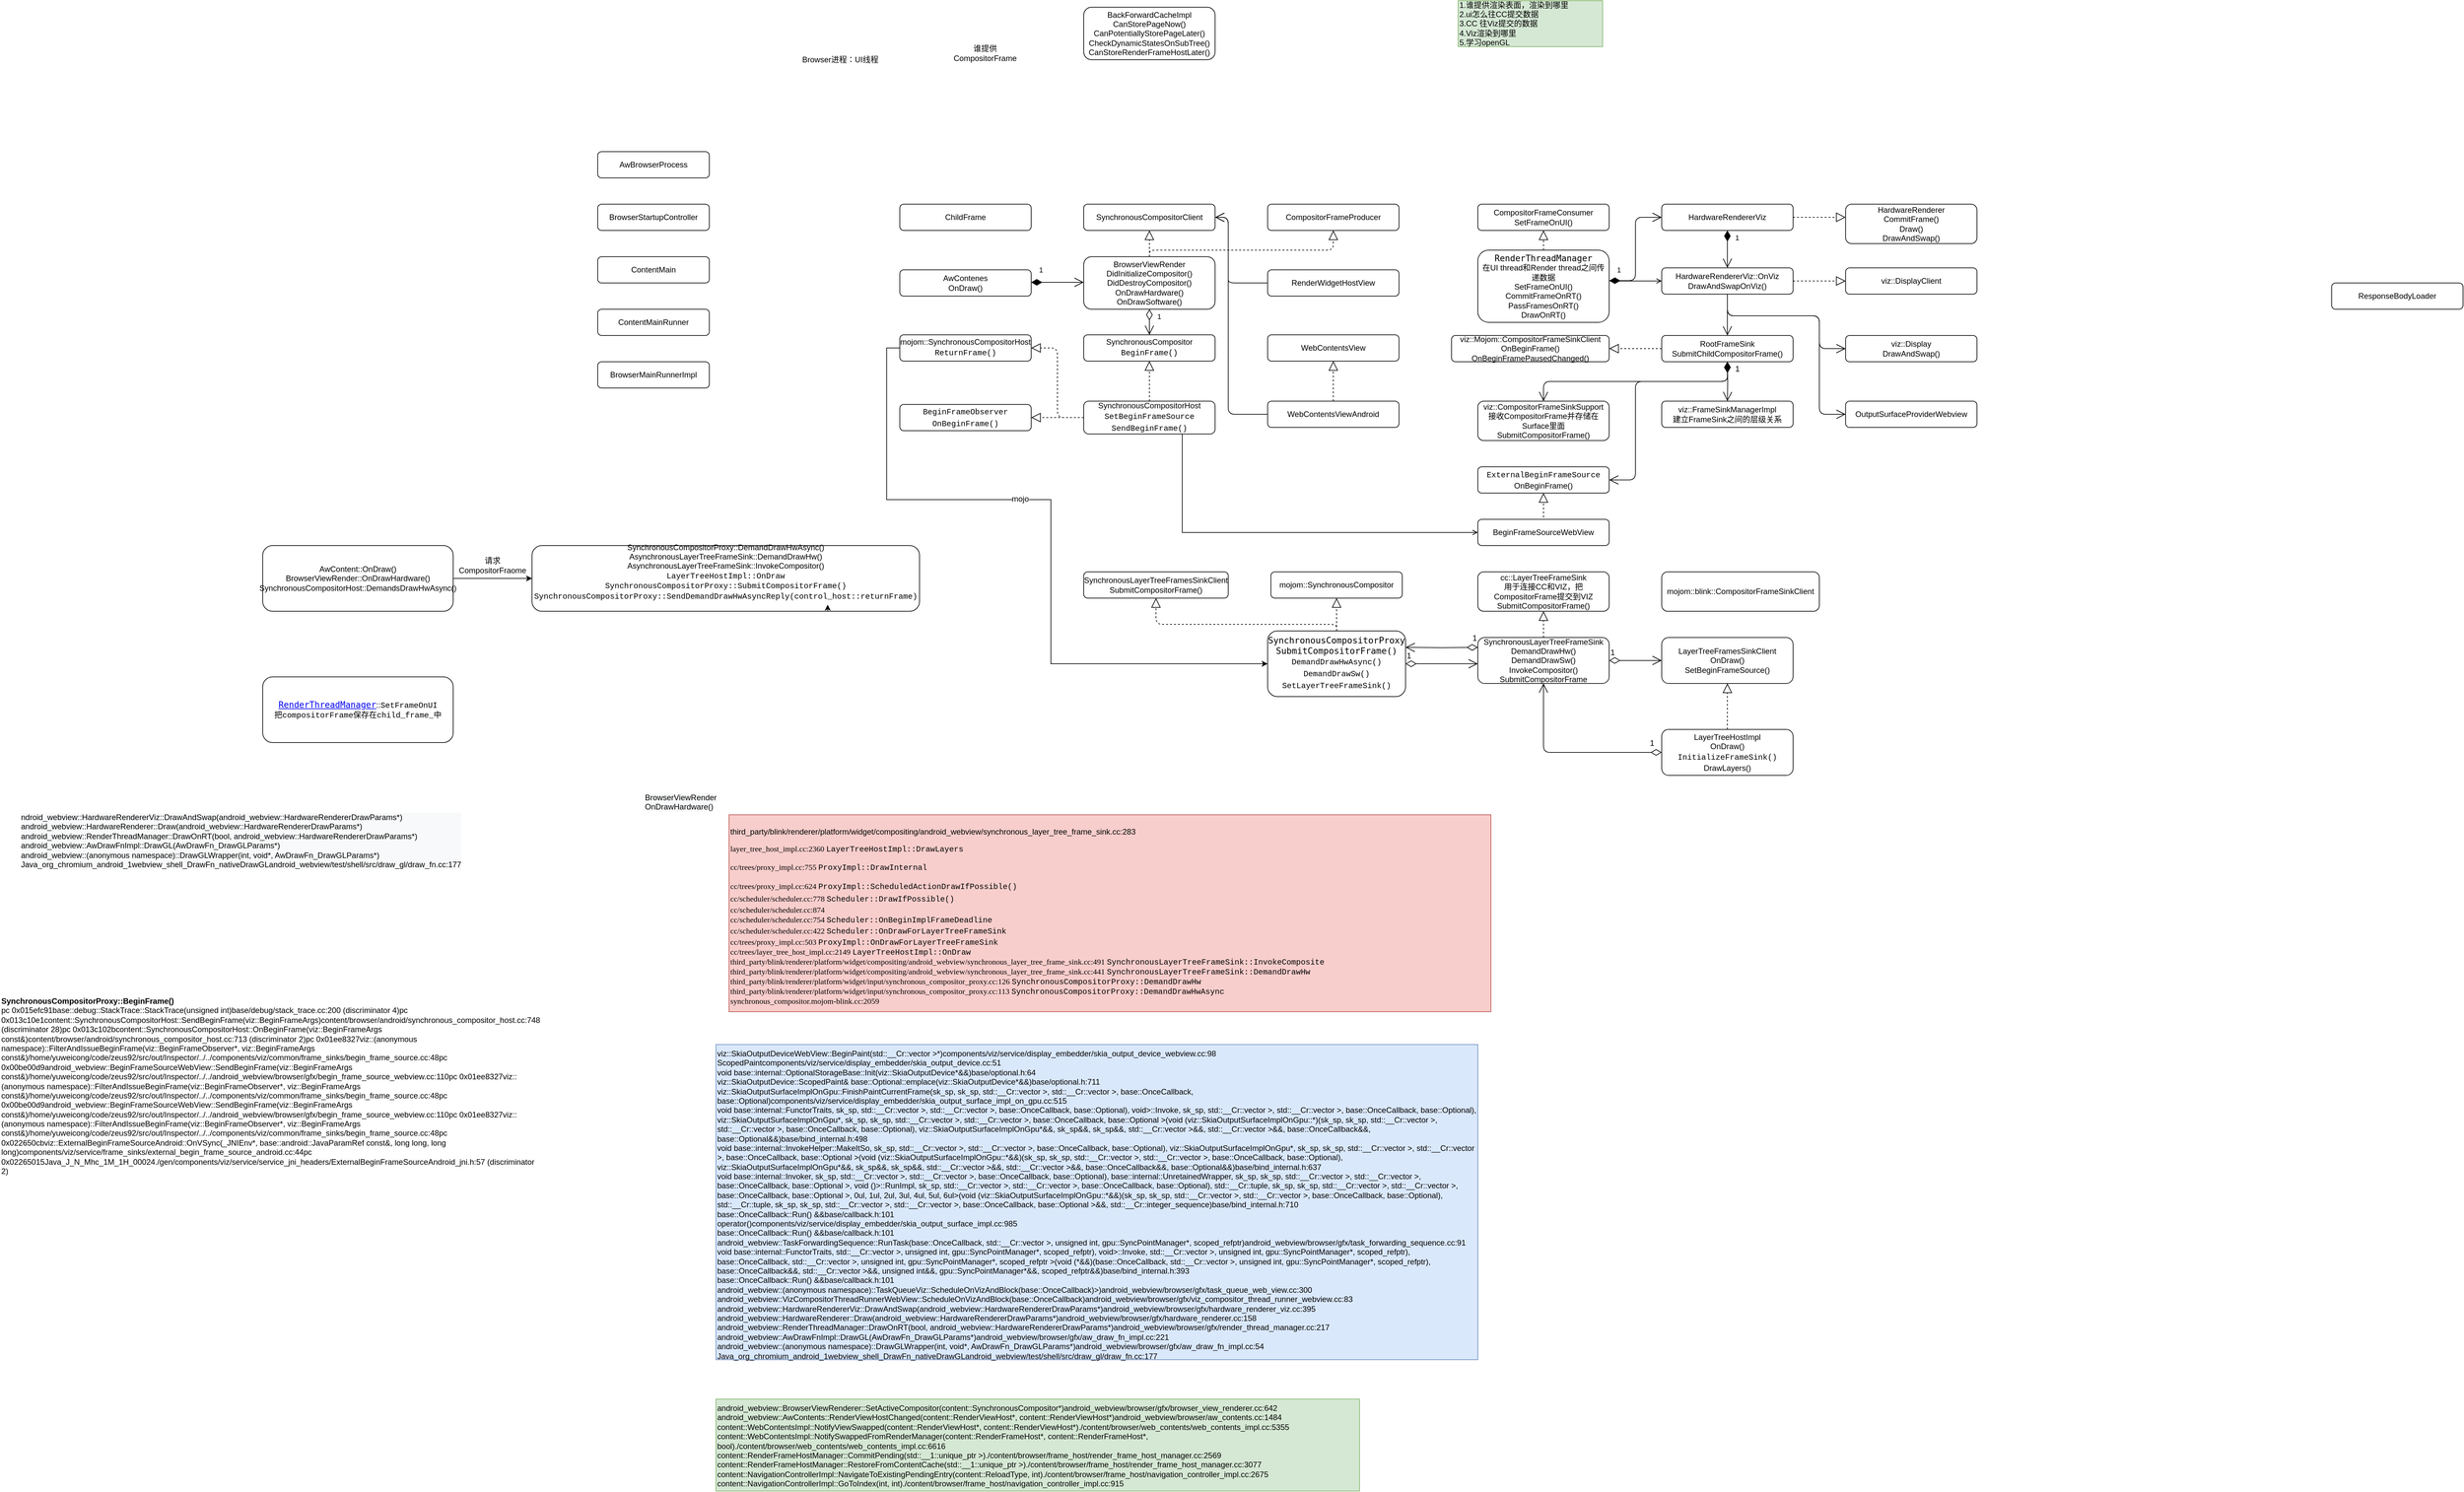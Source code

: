 <mxfile version="13.9.9" type="device" pages="2"><diagram id="DoIMg5aCyIzFrtVsE60O" name="第 1 页"><mxGraphModel dx="3546" dy="1272" grid="1" gridSize="10" guides="1" tooltips="1" connect="1" arrows="1" fold="1" page="1" pageScale="1" pageWidth="827" pageHeight="1169" math="0" shadow="0"><root><mxCell id="0"/><mxCell id="1" parent="0"/><mxCell id="SENOgplTQbFifdJVFPq1-1" value="Browser进程：UI线程" style="text;html=1;resizable=0;autosize=1;align=center;verticalAlign=middle;points=[];fillColor=none;strokeColor=none;rounded=0;" parent="1" vertex="1"><mxGeometry x="284" y="170" width="130" height="20" as="geometry"/></mxCell><mxCell id="SENOgplTQbFifdJVFPq1-2" value="BrowserStartupController" style="rounded=1;whiteSpace=wrap;html=1;" parent="1" vertex="1"><mxGeometry x="-20" y="400" width="170" height="40" as="geometry"/></mxCell><mxCell id="SENOgplTQbFifdJVFPq1-3" value="AwBrowserProcess" style="rounded=1;whiteSpace=wrap;html=1;" parent="1" vertex="1"><mxGeometry x="-20" y="320" width="170" height="40" as="geometry"/></mxCell><mxCell id="SENOgplTQbFifdJVFPq1-4" value="ContentMain" style="rounded=1;whiteSpace=wrap;html=1;" parent="1" vertex="1"><mxGeometry x="-20" y="480" width="170" height="40" as="geometry"/></mxCell><mxCell id="SENOgplTQbFifdJVFPq1-5" value="ContentMainRunner" style="rounded=1;whiteSpace=wrap;html=1;" parent="1" vertex="1"><mxGeometry x="-20" y="560" width="170" height="40" as="geometry"/></mxCell><mxCell id="SENOgplTQbFifdJVFPq1-7" value="BrowserMainRunnerImpl" style="rounded=1;whiteSpace=wrap;html=1;" parent="1" vertex="1"><mxGeometry x="-20" y="640" width="170" height="40" as="geometry"/></mxCell><mxCell id="SENOgplTQbFifdJVFPq1-8" value="SynchronousCompositorClient" style="rounded=1;whiteSpace=wrap;html=1;" parent="1" vertex="1"><mxGeometry x="720" y="400" width="200" height="40" as="geometry"/></mxCell><mxCell id="SENOgplTQbFifdJVFPq1-76" style="edgeStyle=orthogonalEdgeStyle;rounded=0;orthogonalLoop=1;jettySize=auto;html=1;exitX=0.75;exitY=1;exitDx=0;exitDy=0;entryX=0;entryY=0.5;entryDx=0;entryDy=0;endArrow=open;endFill=0;fontSize=12;" parent="1" source="SENOgplTQbFifdJVFPq1-22" target="SENOgplTQbFifdJVFPq1-74" edge="1"><mxGeometry relative="1" as="geometry"/></mxCell><mxCell id="SENOgplTQbFifdJVFPq1-10" value="BrowserViewRender&lt;br&gt;DidInitializeCompositor()&lt;br&gt;DidDestroyCompositor()&lt;br&gt;OnDrawHardware()&lt;br&gt;OnDrawSoftware()" style="rounded=1;whiteSpace=wrap;html=1;" parent="1" vertex="1"><mxGeometry x="720" y="480" width="200" height="80" as="geometry"/></mxCell><mxCell id="SENOgplTQbFifdJVFPq1-11" value="CompositorFrameProducer" style="rounded=1;whiteSpace=wrap;html=1;" parent="1" vertex="1"><mxGeometry x="1000" y="400" width="200" height="40" as="geometry"/></mxCell><mxCell id="SENOgplTQbFifdJVFPq1-12" value="谁提供CompositorFrame" style="text;html=1;strokeColor=none;fillColor=none;align=center;verticalAlign=middle;whiteSpace=wrap;rounded=0;" parent="1" vertex="1"><mxGeometry x="550" y="160" width="40" height="20" as="geometry"/></mxCell><mxCell id="SENOgplTQbFifdJVFPq1-13" value="SynchronousCompositor&lt;br&gt;&lt;div style=&quot;font-family: &amp;#34;menlo&amp;#34; , &amp;#34;monaco&amp;#34; , &amp;#34;courier new&amp;#34; , monospace ; line-height: 18px&quot;&gt;BeginFrame()&lt;/div&gt;" style="rounded=1;whiteSpace=wrap;html=1;" parent="1" vertex="1"><mxGeometry x="720" y="599" width="200" height="40" as="geometry"/></mxCell><mxCell id="SENOgplTQbFifdJVFPq1-14" value="WebContentsView" style="rounded=1;whiteSpace=wrap;html=1;" parent="1" vertex="1"><mxGeometry x="1000" y="599" width="200" height="40" as="geometry"/></mxCell><mxCell id="SENOgplTQbFifdJVFPq1-15" value="WebContentsViewAndroid" style="rounded=1;whiteSpace=wrap;html=1;" parent="1" vertex="1"><mxGeometry x="1000" y="700" width="200" height="40" as="geometry"/></mxCell><mxCell id="SENOgplTQbFifdJVFPq1-16" value="" style="endArrow=block;dashed=1;endFill=0;endSize=12;html=1;exitX=0.5;exitY=0;exitDx=0;exitDy=0;entryX=0.5;entryY=1;entryDx=0;entryDy=0;" parent="1" source="SENOgplTQbFifdJVFPq1-10" target="SENOgplTQbFifdJVFPq1-8" edge="1"><mxGeometry width="160" relative="1" as="geometry"><mxPoint x="720" y="470" as="sourcePoint"/><mxPoint x="880" y="470" as="targetPoint"/></mxGeometry></mxCell><mxCell id="SENOgplTQbFifdJVFPq1-17" value="" style="endArrow=block;dashed=1;endFill=0;endSize=12;html=1;exitX=0.5;exitY=0;exitDx=0;exitDy=0;entryX=0.5;entryY=1;entryDx=0;entryDy=0;" parent="1" source="SENOgplTQbFifdJVFPq1-10" target="SENOgplTQbFifdJVFPq1-11" edge="1"><mxGeometry width="160" relative="1" as="geometry"><mxPoint x="830" y="510" as="sourcePoint"/><mxPoint x="830" y="450" as="targetPoint"/><Array as="points"><mxPoint x="820" y="470"/><mxPoint x="900" y="470"/><mxPoint x="1100" y="470"/></Array></mxGeometry></mxCell><mxCell id="SENOgplTQbFifdJVFPq1-18" value="RenderWidgetHostView" style="rounded=1;whiteSpace=wrap;html=1;" parent="1" vertex="1"><mxGeometry x="1000" y="500" width="200" height="40" as="geometry"/></mxCell><mxCell id="SENOgplTQbFifdJVFPq1-19" value="" style="endArrow=open;endFill=1;endSize=12;html=1;exitX=0;exitY=0.5;exitDx=0;exitDy=0;entryX=1;entryY=0.5;entryDx=0;entryDy=0;" parent="1" source="SENOgplTQbFifdJVFPq1-15" target="SENOgplTQbFifdJVFPq1-8" edge="1"><mxGeometry width="160" relative="1" as="geometry"><mxPoint x="720" y="510" as="sourcePoint"/><mxPoint x="880" y="510" as="targetPoint"/><Array as="points"><mxPoint x="940" y="720"/><mxPoint x="940" y="420"/></Array></mxGeometry></mxCell><mxCell id="SENOgplTQbFifdJVFPq1-20" value="" style="endArrow=open;endFill=1;endSize=12;html=1;exitX=0;exitY=0.5;exitDx=0;exitDy=0;entryX=1;entryY=0.5;entryDx=0;entryDy=0;" parent="1" source="SENOgplTQbFifdJVFPq1-18" target="SENOgplTQbFifdJVFPq1-8" edge="1"><mxGeometry width="160" relative="1" as="geometry"><mxPoint x="720" y="510" as="sourcePoint"/><mxPoint x="880" y="510" as="targetPoint"/><Array as="points"><mxPoint x="940" y="520"/><mxPoint x="940" y="510"/><mxPoint x="940" y="420"/></Array></mxGeometry></mxCell><mxCell id="SENOgplTQbFifdJVFPq1-22" value="SynchronousCompositorHost&lt;br&gt;&lt;div style=&quot;font-family: &amp;#34;menlo&amp;#34; , &amp;#34;monaco&amp;#34; , &amp;#34;courier new&amp;#34; , monospace ; line-height: 18px&quot;&gt;SetBeginFrameSource&lt;/div&gt;&lt;div style=&quot;font-family: &amp;#34;menlo&amp;#34; , &amp;#34;monaco&amp;#34; , &amp;#34;courier new&amp;#34; , monospace ; line-height: 18px&quot;&gt;&lt;div style=&quot;line-height: 18px&quot;&gt;SendBeginFrame()&lt;/div&gt;&lt;/div&gt;" style="rounded=1;whiteSpace=wrap;html=1;" parent="1" vertex="1"><mxGeometry x="720" y="700" width="200" height="50" as="geometry"/></mxCell><mxCell id="cYtGewRoBQOp6G4XjccO-24" style="edgeStyle=orthogonalEdgeStyle;rounded=0;orthogonalLoop=1;jettySize=auto;html=1;exitX=0;exitY=0.5;exitDx=0;exitDy=0;entryX=0;entryY=0.5;entryDx=0;entryDy=0;fontSize=12;fontColor=#000000;" parent="1" source="SENOgplTQbFifdJVFPq1-25" target="cYtGewRoBQOp6G4XjccO-4" edge="1"><mxGeometry relative="1" as="geometry"><Array as="points"><mxPoint x="420" y="619"/><mxPoint x="420" y="850"/><mxPoint x="670" y="850"/><mxPoint x="670" y="1100"/></Array></mxGeometry></mxCell><mxCell id="cYtGewRoBQOp6G4XjccO-25" value="mojo" style="edgeLabel;html=1;align=center;verticalAlign=middle;resizable=0;points=[];fontSize=12;fontColor=#000000;" parent="cYtGewRoBQOp6G4XjccO-24" vertex="1" connectable="0"><mxGeometry x="-0.161" y="1" relative="1" as="geometry"><mxPoint as="offset"/></mxGeometry></mxCell><mxCell id="SENOgplTQbFifdJVFPq1-25" value="mojom::SynchronousCompositorHost&lt;br&gt;&lt;div style=&quot;font-family: menlo, monaco, &amp;quot;courier new&amp;quot;, monospace; line-height: 18px;&quot;&gt;&lt;span style=&quot;&quot;&gt;ReturnFrame()&lt;/span&gt;&lt;/div&gt;" style="rounded=1;whiteSpace=wrap;html=1;labelBackgroundColor=none;" parent="1" vertex="1"><mxGeometry x="440" y="599" width="200" height="40" as="geometry"/></mxCell><mxCell id="SENOgplTQbFifdJVFPq1-26" value="" style="endArrow=block;dashed=1;endFill=0;endSize=12;html=1;exitX=0;exitY=0.5;exitDx=0;exitDy=0;entryX=1;entryY=0.5;entryDx=0;entryDy=0;" parent="1" source="SENOgplTQbFifdJVFPq1-22" target="SENOgplTQbFifdJVFPq1-25" edge="1"><mxGeometry width="160" relative="1" as="geometry"><mxPoint x="820" y="780" as="sourcePoint"/><mxPoint x="820" y="700" as="targetPoint"/><Array as="points"><mxPoint x="680" y="725"/><mxPoint x="680" y="619"/></Array></mxGeometry></mxCell><mxCell id="SENOgplTQbFifdJVFPq1-27" value="AwContenes&lt;br&gt;OnDraw()" style="rounded=1;whiteSpace=wrap;html=1;" parent="1" vertex="1"><mxGeometry x="440" y="500" width="200" height="40" as="geometry"/></mxCell><mxCell id="SENOgplTQbFifdJVFPq1-28" value="1" style="endArrow=open;html=1;endSize=12;startArrow=diamondThin;startSize=14;startFill=1;edgeStyle=orthogonalEdgeStyle;align=left;verticalAlign=bottom;entryX=0;entryY=0.5;entryDx=0;entryDy=0;" parent="1" edge="1"><mxGeometry x="-0.75" y="10" relative="1" as="geometry"><mxPoint x="640" y="519" as="sourcePoint"/><mxPoint x="720" y="519" as="targetPoint"/><mxPoint as="offset"/></mxGeometry></mxCell><mxCell id="SENOgplTQbFifdJVFPq1-29" value="" style="endArrow=block;dashed=1;endFill=0;endSize=12;html=1;exitX=0.5;exitY=0;exitDx=0;exitDy=0;entryX=0.5;entryY=1;entryDx=0;entryDy=0;" parent="1" source="SENOgplTQbFifdJVFPq1-15" target="SENOgplTQbFifdJVFPq1-14" edge="1"><mxGeometry width="160" relative="1" as="geometry"><mxPoint x="760" y="570" as="sourcePoint"/><mxPoint x="920" y="570" as="targetPoint"/></mxGeometry></mxCell><mxCell id="SENOgplTQbFifdJVFPq1-32" value="1" style="endArrow=open;html=1;endSize=12;startArrow=diamondThin;startSize=14;startFill=0;edgeStyle=orthogonalEdgeStyle;align=left;verticalAlign=bottom;exitX=0.5;exitY=1;exitDx=0;exitDy=0;" parent="1" source="SENOgplTQbFifdJVFPq1-10" target="SENOgplTQbFifdJVFPq1-13" edge="1"><mxGeometry x="0.026" y="10" relative="1" as="geometry"><mxPoint x="760" y="650" as="sourcePoint"/><mxPoint x="920" y="650" as="targetPoint"/><mxPoint as="offset"/></mxGeometry></mxCell><mxCell id="SENOgplTQbFifdJVFPq1-34" value="HardwareRenderer&lt;br&gt;CommitFrame()&lt;br&gt;Draw()&lt;br&gt;DrawAndSwap()" style="rounded=1;whiteSpace=wrap;html=1;" parent="1" vertex="1"><mxGeometry x="1880" y="400" width="200" height="60" as="geometry"/></mxCell><mxCell id="SENOgplTQbFifdJVFPq1-35" value="HardwareRendererViz" style="rounded=1;whiteSpace=wrap;html=1;" parent="1" vertex="1"><mxGeometry x="1600" y="400" width="200" height="40" as="geometry"/></mxCell><mxCell id="SENOgplTQbFifdJVFPq1-37" value="" style="endArrow=block;dashed=1;endFill=0;endSize=12;html=1;exitX=1;exitY=0.5;exitDx=0;exitDy=0;entryX=0;entryY=0.333;entryDx=0;entryDy=0;entryPerimeter=0;" parent="1" source="SENOgplTQbFifdJVFPq1-35" target="SENOgplTQbFifdJVFPq1-34" edge="1"><mxGeometry width="160" relative="1" as="geometry"><mxPoint x="1640" y="259" as="sourcePoint"/><mxPoint x="1870" y="424" as="targetPoint"/></mxGeometry></mxCell><mxCell id="SENOgplTQbFifdJVFPq1-38" value="ChildFrame" style="rounded=1;whiteSpace=wrap;html=1;" parent="1" vertex="1"><mxGeometry x="440" y="400" width="200" height="40" as="geometry"/></mxCell><mxCell id="SENOgplTQbFifdJVFPq1-58" style="edgeStyle=orthogonalEdgeStyle;rounded=1;orthogonalLoop=1;jettySize=auto;html=1;exitX=0.5;exitY=1;exitDx=0;exitDy=0;entryX=0.5;entryY=0;entryDx=0;entryDy=0;endArrow=open;endFill=1;endSize=12;" parent="1" source="SENOgplTQbFifdJVFPq1-39" target="SENOgplTQbFifdJVFPq1-44" edge="1"><mxGeometry relative="1" as="geometry"/></mxCell><mxCell id="SENOgplTQbFifdJVFPq1-62" style="edgeStyle=orthogonalEdgeStyle;rounded=1;orthogonalLoop=1;jettySize=auto;html=1;exitX=0.5;exitY=1;exitDx=0;exitDy=0;entryX=0;entryY=0.5;entryDx=0;entryDy=0;endArrow=open;endFill=1;endSize=12;" parent="1" source="SENOgplTQbFifdJVFPq1-39" target="SENOgplTQbFifdJVFPq1-61" edge="1"><mxGeometry relative="1" as="geometry"><Array as="points"><mxPoint x="1700" y="570"/><mxPoint x="1840" y="570"/><mxPoint x="1840" y="720"/></Array></mxGeometry></mxCell><mxCell id="SENOgplTQbFifdJVFPq1-39" value="HardwareRendererViz::OnViz&lt;br&gt;DrawAndSwapOnViz()" style="rounded=1;whiteSpace=wrap;html=1;" parent="1" vertex="1"><mxGeometry x="1600" y="497" width="200" height="40" as="geometry"/></mxCell><mxCell id="SENOgplTQbFifdJVFPq1-40" value="viz::DisplayClient" style="rounded=1;whiteSpace=wrap;html=1;" parent="1" vertex="1"><mxGeometry x="1880" y="497" width="200" height="40" as="geometry"/></mxCell><mxCell id="SENOgplTQbFifdJVFPq1-41" value="" style="endArrow=block;dashed=1;endFill=0;endSize=12;html=1;entryX=0;entryY=0.5;entryDx=0;entryDy=0;" parent="1" source="SENOgplTQbFifdJVFPq1-39" target="SENOgplTQbFifdJVFPq1-40" edge="1"><mxGeometry width="160" relative="1" as="geometry"><mxPoint x="1600" y="459" as="sourcePoint"/><mxPoint x="1760" y="459" as="targetPoint"/></mxGeometry></mxCell><mxCell id="SENOgplTQbFifdJVFPq1-42" value="viz::Display&lt;br&gt;DrawAndSwap()" style="rounded=1;whiteSpace=wrap;html=1;" parent="1" vertex="1"><mxGeometry x="1880" y="600" width="200" height="40" as="geometry"/></mxCell><mxCell id="SENOgplTQbFifdJVFPq1-43" value="viz::Mojom::CompositorFrameSinkClient&lt;br&gt;OnBeginFrame()&lt;br&gt;OnBeginFramePausedChanged()" style="rounded=1;whiteSpace=wrap;html=1;" parent="1" vertex="1"><mxGeometry x="1280" y="600" width="240" height="40" as="geometry"/></mxCell><mxCell id="SENOgplTQbFifdJVFPq1-44" value="RootFrameSink&lt;br&gt;SubmitChildCompositorFrame()" style="rounded=1;whiteSpace=wrap;html=1;" parent="1" vertex="1"><mxGeometry x="1600" y="600" width="200" height="40" as="geometry"/></mxCell><mxCell id="SENOgplTQbFifdJVFPq1-46" value="" style="endArrow=block;dashed=1;endFill=0;endSize=12;html=1;exitX=0;exitY=0.5;exitDx=0;exitDy=0;entryX=1;entryY=0.5;entryDx=0;entryDy=0;" parent="1" source="SENOgplTQbFifdJVFPq1-44" target="SENOgplTQbFifdJVFPq1-43" edge="1"><mxGeometry width="160" relative="1" as="geometry"><mxPoint x="1600" y="529" as="sourcePoint"/><mxPoint x="1760" y="529" as="targetPoint"/></mxGeometry></mxCell><mxCell id="SENOgplTQbFifdJVFPq1-50" value="viz::CompositorFrameSinkSupport&lt;br&gt;接收CompositorFrame并存储在Surface里面&lt;br&gt;SubmitCompositorFrame()" style="rounded=1;whiteSpace=wrap;html=1;" parent="1" vertex="1"><mxGeometry x="1320" y="700" width="200" height="60" as="geometry"/></mxCell><mxCell id="SENOgplTQbFifdJVFPq1-53" value="" style="endArrow=open;html=1;endSize=12;startArrow=diamondThin;startSize=14;startFill=1;edgeStyle=orthogonalEdgeStyle;align=left;verticalAlign=bottom;exitX=0.5;exitY=1;exitDx=0;exitDy=0;entryX=0.5;entryY=0;entryDx=0;entryDy=0;" parent="1" source="SENOgplTQbFifdJVFPq1-44" target="SENOgplTQbFifdJVFPq1-50" edge="1"><mxGeometry x="-0.941" y="20" relative="1" as="geometry"><mxPoint x="1660" y="569" as="sourcePoint"/><mxPoint x="1820" y="569" as="targetPoint"/><Array as="points"><mxPoint x="1700" y="670"/><mxPoint x="1420" y="670"/></Array><mxPoint as="offset"/></mxGeometry></mxCell><mxCell id="SENOgplTQbFifdJVFPq1-54" value="viz::FrameSinkManagerImpl&lt;br&gt;建立FrameSink之间的层级关系" style="rounded=1;whiteSpace=wrap;html=1;" parent="1" vertex="1"><mxGeometry x="1600" y="700" width="200" height="40" as="geometry"/></mxCell><mxCell id="SENOgplTQbFifdJVFPq1-59" style="edgeStyle=orthogonalEdgeStyle;rounded=1;orthogonalLoop=1;jettySize=auto;html=1;exitX=0.5;exitY=1;exitDx=0;exitDy=0;entryX=0;entryY=0.5;entryDx=0;entryDy=0;endArrow=open;endFill=1;endSize=12;" parent="1" source="SENOgplTQbFifdJVFPq1-39" target="SENOgplTQbFifdJVFPq1-42" edge="1"><mxGeometry relative="1" as="geometry"><mxPoint x="1710" y="569" as="sourcePoint"/><mxPoint x="1710" y="649" as="targetPoint"/><Array as="points"><mxPoint x="1700" y="570"/><mxPoint x="1840" y="570"/><mxPoint x="1840" y="620"/></Array></mxGeometry></mxCell><mxCell id="SENOgplTQbFifdJVFPq1-61" value="OutputSurfaceProviderWebview" style="rounded=1;whiteSpace=wrap;html=1;" parent="1" vertex="1"><mxGeometry x="1880" y="700" width="200" height="40" as="geometry"/></mxCell><mxCell id="SENOgplTQbFifdJVFPq1-63" value="1" style="endArrow=open;html=1;endSize=12;startArrow=diamondThin;startSize=14;startFill=1;edgeStyle=orthogonalEdgeStyle;align=left;verticalAlign=bottom;exitX=0.5;exitY=1;exitDx=0;exitDy=0;entryX=0.5;entryY=0;entryDx=0;entryDy=0;" parent="1" source="SENOgplTQbFifdJVFPq1-35" target="SENOgplTQbFifdJVFPq1-39" edge="1"><mxGeometry x="-0.298" y="10" relative="1" as="geometry"><mxPoint x="1480" y="615" as="sourcePoint"/><mxPoint x="1700" y="490" as="targetPoint"/><mxPoint as="offset"/></mxGeometry></mxCell><mxCell id="SENOgplTQbFifdJVFPq1-64" value="&lt;font style=&quot;font-size: 12px&quot;&gt;CompositorFrameConsumer&lt;br&gt;SetFrameOnUI()&lt;br&gt;&lt;/font&gt;" style="rounded=1;whiteSpace=wrap;html=1;fontStyle=0;fontSize=12;" parent="1" vertex="1"><mxGeometry x="1320" y="400" width="200" height="40" as="geometry"/></mxCell><mxCell id="SENOgplTQbFifdJVFPq1-70" value="" style="edgeStyle=orthogonalEdgeStyle;rounded=0;orthogonalLoop=1;jettySize=auto;html=1;endArrow=open;endFill=0;fontSize=12;" parent="1" source="SENOgplTQbFifdJVFPq1-66" target="SENOgplTQbFifdJVFPq1-39" edge="1"><mxGeometry relative="1" as="geometry"><Array as="points"><mxPoint x="1540" y="517"/><mxPoint x="1540" y="517"/></Array></mxGeometry></mxCell><mxCell id="SENOgplTQbFifdJVFPq1-66" value="&lt;a class=&quot;semantic-decoration&quot; href=&quot;https://source.chromium.org/chromium/chromium/src/+/master:android_webview/browser/gfx/render_thread_manager.h;drc=d81c5852498699fe3cd812e78d31c77c28e29281;bpv=1;bpt=1;l=29?gsn=RenderThreadManager&amp;amp;gs=kythe%3A%2F%2Fchromium.googlesource.com%2Fchromium%2Fsrc%3Flang%3Dc%252B%252B%3Fpath%3Dsrc%2Fandroid_webview%2Fbrowser%2Fgfx%2Fhardware_renderer.h%23JYAjdqVb60wM7nND_1ULR3AvtoJYiQ-9clk8nOx-0GA&amp;amp;gs=kythe%3A%2F%2Fchromium.googlesource.com%2Fchromium%2Fsrc%3Flang%3Dc%252B%252B%3Fpath%3Dsrc%2Fandroid_webview%2Fbrowser%2Fgfx%2Frender_thread_manager.h%23diUCV_uFhaUhs2kVLebOdPYKob3J1YdzlJU_yPUrMH0&amp;amp;gs=kythe%3A%2F%2Fchromium.googlesource.com%2Fchromium%2Fsrc%3Flang%3Dc%252B%252B%3Fpath%3Dsrc%2Fandroid_webview%2Fbrowser%2Fgfx%2Ftest%2Ffake_window.h%23ZPdLnTWEmZLSSk2zu_DjiVDqwKbTOPj13tfYt8Z49Uc&quot; style=&quot;margin: 0px ; padding: 0px ; box-sizing: border-box ; border-color: rgba(0 , 0 , 0 , 0.12) ; color: inherit ; text-decoration: none ; font-family: monospace ; font-size: medium ; font-style: normal ; font-weight: 400 ; letter-spacing: normal ; text-indent: 0px ; text-transform: none ; word-spacing: 0px&quot;&gt;RenderThreadManager&lt;/a&gt;&lt;br&gt;在UI thread和Render thread之间传递数据&lt;br&gt;SetFrameOnUI()&lt;br&gt;CommitFrameOnRT()&lt;br&gt;PassFramesOnRT()&lt;br&gt;DrawOnRT()" style="rounded=1;whiteSpace=wrap;html=1;" parent="1" vertex="1"><mxGeometry x="1320" y="470" width="200" height="110" as="geometry"/></mxCell><mxCell id="SENOgplTQbFifdJVFPq1-67" value="" style="endArrow=block;dashed=1;endFill=0;endSize=12;html=1;fontSize=12;exitX=0.5;exitY=0;exitDx=0;exitDy=0;" parent="1" source="SENOgplTQbFifdJVFPq1-66" target="SENOgplTQbFifdJVFPq1-64" edge="1"><mxGeometry width="160" relative="1" as="geometry"><mxPoint x="1280" y="640" as="sourcePoint"/><mxPoint x="1440" y="640" as="targetPoint"/></mxGeometry></mxCell><mxCell id="SENOgplTQbFifdJVFPq1-68" value="1" style="endArrow=open;html=1;endSize=12;startArrow=diamondThin;startSize=14;startFill=1;edgeStyle=orthogonalEdgeStyle;align=left;verticalAlign=bottom;exitX=1.001;exitY=0.423;exitDx=0;exitDy=0;entryX=0;entryY=0.5;entryDx=0;entryDy=0;exitPerimeter=0;" parent="1" source="SENOgplTQbFifdJVFPq1-66" target="SENOgplTQbFifdJVFPq1-35" edge="1"><mxGeometry x="-0.888" y="8" relative="1" as="geometry"><mxPoint x="1710" y="450" as="sourcePoint"/><mxPoint x="1710" y="530" as="targetPoint"/><mxPoint as="offset"/></mxGeometry></mxCell><mxCell id="SENOgplTQbFifdJVFPq1-69" value="1" style="endArrow=open;html=1;endSize=12;startArrow=diamondThin;startSize=14;startFill=1;edgeStyle=orthogonalEdgeStyle;align=left;verticalAlign=bottom;fontSize=12;" parent="1" target="SENOgplTQbFifdJVFPq1-54" edge="1"><mxGeometry x="-0.333" y="10" relative="1" as="geometry"><mxPoint x="1700" y="640" as="sourcePoint"/><mxPoint x="1660" y="580" as="targetPoint"/><mxPoint as="offset"/></mxGeometry></mxCell><mxCell id="SENOgplTQbFifdJVFPq1-71" value="&lt;div style=&quot;font-family: &amp;#34;menlo&amp;#34; , &amp;#34;monaco&amp;#34; , &amp;#34;courier new&amp;#34; , monospace ; line-height: 18px&quot;&gt;ExternalBeginFrameSource&lt;/div&gt;OnBeginFrame()" style="rounded=1;whiteSpace=wrap;html=1;" parent="1" vertex="1"><mxGeometry x="1320" y="800" width="200" height="40" as="geometry"/></mxCell><mxCell id="SENOgplTQbFifdJVFPq1-73" value="1" style="endArrow=open;html=1;endSize=12;startArrow=diamondThin;startSize=14;startFill=1;edgeStyle=orthogonalEdgeStyle;align=left;verticalAlign=bottom;fontSize=12;exitX=0.5;exitY=1;exitDx=0;exitDy=0;entryX=1;entryY=0.5;entryDx=0;entryDy=0;" parent="1" source="SENOgplTQbFifdJVFPq1-44" target="SENOgplTQbFifdJVFPq1-71" edge="1"><mxGeometry x="-0.889" y="10" relative="1" as="geometry"><mxPoint x="1300" y="700" as="sourcePoint"/><mxPoint x="1460" y="700" as="targetPoint"/><Array as="points"><mxPoint x="1700" y="670"/><mxPoint x="1560" y="670"/><mxPoint x="1560" y="820"/></Array><mxPoint as="offset"/></mxGeometry></mxCell><mxCell id="SENOgplTQbFifdJVFPq1-74" value="BeginFrameSourceWebView" style="rounded=1;whiteSpace=wrap;html=1;" parent="1" vertex="1"><mxGeometry x="1320" y="880" width="200" height="40" as="geometry"/></mxCell><mxCell id="SENOgplTQbFifdJVFPq1-75" value="" style="endArrow=block;dashed=1;endFill=0;endSize=12;html=1;fontSize=12;entryX=0.5;entryY=1;entryDx=0;entryDy=0;" parent="1" target="SENOgplTQbFifdJVFPq1-71" edge="1"><mxGeometry width="160" relative="1" as="geometry"><mxPoint x="1420" y="877" as="sourcePoint"/><mxPoint x="1490" y="720" as="targetPoint"/></mxGeometry></mxCell><mxCell id="SENOgplTQbFifdJVFPq1-78" value="&lt;div style=&quot;font-family: &amp;#34;menlo&amp;#34; , &amp;#34;monaco&amp;#34; , &amp;#34;courier new&amp;#34; , monospace ; line-height: 18px&quot;&gt;BeginFrameObserver&lt;/div&gt;&lt;div style=&quot;font-family: &amp;#34;menlo&amp;#34; , &amp;#34;monaco&amp;#34; , &amp;#34;courier new&amp;#34; , monospace ; line-height: 18px&quot;&gt;&lt;div style=&quot;line-height: 18px&quot;&gt;OnBeginFrame()&lt;/div&gt;&lt;/div&gt;" style="rounded=1;whiteSpace=wrap;html=1;" parent="1" vertex="1"><mxGeometry x="440" y="705" width="200" height="40" as="geometry"/></mxCell><mxCell id="SENOgplTQbFifdJVFPq1-82" value="" style="endArrow=block;dashed=1;endFill=0;endSize=12;html=1;exitX=0;exitY=0.5;exitDx=0;exitDy=0;entryX=1;entryY=0.5;entryDx=0;entryDy=0;" parent="1" source="SENOgplTQbFifdJVFPq1-22" target="SENOgplTQbFifdJVFPq1-78" edge="1"><mxGeometry width="160" relative="1" as="geometry"><mxPoint x="1110" y="710" as="sourcePoint"/><mxPoint x="1110" y="649" as="targetPoint"/></mxGeometry></mxCell><mxCell id="SENOgplTQbFifdJVFPq1-83" value="" style="endArrow=block;dashed=1;endFill=0;endSize=12;html=1;fontSize=12;exitX=0.5;exitY=0;exitDx=0;exitDy=0;entryX=0.5;entryY=1;entryDx=0;entryDy=0;" parent="1" source="SENOgplTQbFifdJVFPq1-22" target="SENOgplTQbFifdJVFPq1-13" edge="1"><mxGeometry width="160" relative="1" as="geometry"><mxPoint x="870" y="750" as="sourcePoint"/><mxPoint x="1030" y="750" as="targetPoint"/></mxGeometry></mxCell><mxCell id="h6oa_M6igX4ITCCwjZMt-1" value="1.谁提供渲染表面，渲染到哪里&lt;br&gt;&lt;div&gt;&lt;span&gt;2.ui怎么往CC提交数据&lt;/span&gt;&lt;/div&gt;&lt;div&gt;&lt;span&gt;3.CC 往Viz提交的数据&lt;/span&gt;&lt;/div&gt;&lt;div&gt;&lt;span&gt;4.Viz渲染到哪里&lt;/span&gt;&lt;/div&gt;&lt;div&gt;5.学习openGL&lt;/div&gt;" style="text;html=1;strokeColor=#82b366;fillColor=#d5e8d4;align=left;verticalAlign=middle;whiteSpace=wrap;rounded=0;" parent="1" vertex="1"><mxGeometry x="1290" y="90" width="220" height="70" as="geometry"/></mxCell><mxCell id="cYtGewRoBQOp6G4XjccO-2" value="&lt;span style=&quot;color: rgb(0 , 0 , 0) ; font-family: &amp;#34;helvetica&amp;#34; ; font-size: 12px ; font-style: normal ; font-weight: 400 ; letter-spacing: normal ; text-align: center ; text-indent: 0px ; text-transform: none ; word-spacing: 0px ; background-color: rgb(248 , 249 , 250) ; display: inline ; float: none&quot;&gt;BrowserViewRender&lt;br&gt;OnDrawHardware()&lt;br&gt;&lt;br&gt;&lt;/span&gt;" style="text;whiteSpace=wrap;html=1;" parent="1" vertex="1"><mxGeometry x="50" y="1290" width="130" height="30" as="geometry"/></mxCell><mxCell id="cYtGewRoBQOp6G4XjccO-4" value="&lt;span style=&quot;font-family: &amp;quot;source code pro&amp;quot; , monospace ; font-size: 13.333px&quot;&gt;SynchronousCompositorProxy&lt;br&gt;SubmitCompositorFrame()&lt;br&gt;&lt;/span&gt;&lt;div style=&quot;font-family: &amp;quot;menlo&amp;quot; , &amp;quot;monaco&amp;quot; , &amp;quot;courier new&amp;quot; , monospace ; line-height: 18px&quot;&gt;DemandDrawHwAsync()&lt;/div&gt;&lt;div style=&quot;font-family: &amp;quot;menlo&amp;quot; , &amp;quot;monaco&amp;quot; , &amp;quot;courier new&amp;quot; , monospace ; line-height: 18px&quot;&gt;DemandDrawSw()&lt;/div&gt;&lt;div style=&quot;font-family: menlo, monaco, &amp;quot;courier new&amp;quot;, monospace; line-height: 18px;&quot;&gt;&lt;span style=&quot;&quot;&gt;SetLayerTreeFrameSink()&lt;/span&gt;&lt;/div&gt;" style="rounded=1;whiteSpace=wrap;html=1;verticalAlign=top;labelBackgroundColor=none;" parent="1" vertex="1"><mxGeometry x="1000" y="1050" width="210" height="100" as="geometry"/></mxCell><mxCell id="cYtGewRoBQOp6G4XjccO-5" value="mojom::SynchronousCompositor" style="rounded=1;whiteSpace=wrap;html=1;" parent="1" vertex="1"><mxGeometry x="1005" y="960" width="200" height="40" as="geometry"/></mxCell><mxCell id="cYtGewRoBQOp6G4XjccO-6" value="" style="endArrow=block;dashed=1;endFill=0;endSize=12;html=1;exitX=0.5;exitY=0;exitDx=0;exitDy=0;entryX=0.5;entryY=1;entryDx=0;entryDy=0;" parent="1" source="cYtGewRoBQOp6G4XjccO-4" target="cYtGewRoBQOp6G4XjccO-5" edge="1"><mxGeometry width="160" relative="1" as="geometry"><mxPoint x="930" y="810" as="sourcePoint"/><mxPoint x="1090" y="810" as="targetPoint"/></mxGeometry></mxCell><mxCell id="cYtGewRoBQOp6G4XjccO-8" value="SynchronousLayerTreeFrameSink&lt;br&gt;DemandDrawHw()&lt;br&gt;DemandDrawSw()&lt;br&gt;InvokeCompositor()&lt;br&gt;SubmitCompositorFrame" style="rounded=1;whiteSpace=wrap;html=1;" parent="1" vertex="1"><mxGeometry x="1320" y="1060" width="200" height="70" as="geometry"/></mxCell><mxCell id="cYtGewRoBQOp6G4XjccO-9" value="cc::LayerTreeFrameSink&lt;br&gt;用于连接CC和VIZ，把CompositorFrame提交到VIZ&lt;br&gt;SubmitCompositorFrame()" style="rounded=1;whiteSpace=wrap;html=1;" parent="1" vertex="1"><mxGeometry x="1320" y="960" width="200" height="60" as="geometry"/></mxCell><mxCell id="cYtGewRoBQOp6G4XjccO-10" value="mojom::blink::CompositorFrameSinkClient" style="rounded=1;whiteSpace=wrap;html=1;" parent="1" vertex="1"><mxGeometry x="1600" y="960" width="240" height="60" as="geometry"/></mxCell><mxCell id="cYtGewRoBQOp6G4XjccO-11" value="LayerTreeFramesSinkClient&lt;br&gt;OnDraw()&lt;br&gt;SetBeginFrameSource()" style="rounded=1;whiteSpace=wrap;html=1;" parent="1" vertex="1"><mxGeometry x="1600" y="1060" width="200" height="70" as="geometry"/></mxCell><mxCell id="cYtGewRoBQOp6G4XjccO-12" value="LayerTreeHostImpl&lt;br&gt;OnDraw()&lt;br&gt;&lt;div style=&quot;font-family: menlo, monaco, &amp;quot;courier new&amp;quot;, monospace; line-height: 18px;&quot;&gt;&lt;span style=&quot;&quot;&gt;InitializeFrameSink()&lt;/span&gt;&lt;/div&gt;DrawLayers()" style="rounded=1;whiteSpace=wrap;html=1;labelBackgroundColor=none;" parent="1" vertex="1"><mxGeometry x="1600" y="1200" width="200" height="70" as="geometry"/></mxCell><mxCell id="cYtGewRoBQOp6G4XjccO-13" value="" style="endArrow=block;dashed=1;endFill=0;endSize=12;html=1;exitX=0.5;exitY=0;exitDx=0;exitDy=0;entryX=0.5;entryY=1;entryDx=0;entryDy=0;" parent="1" source="cYtGewRoBQOp6G4XjccO-8" target="cYtGewRoBQOp6G4XjccO-9" edge="1"><mxGeometry width="160" relative="1" as="geometry"><mxPoint x="1370" y="1020" as="sourcePoint"/><mxPoint x="1530" y="1020" as="targetPoint"/></mxGeometry></mxCell><mxCell id="cYtGewRoBQOp6G4XjccO-15" value="SynchronousLayerTreeFramesSinkClient&lt;br&gt;SubmitCompositorFrame()" style="rounded=1;whiteSpace=wrap;html=1;" parent="1" vertex="1"><mxGeometry x="720" y="960" width="220" height="40" as="geometry"/></mxCell><mxCell id="cYtGewRoBQOp6G4XjccO-16" value="" style="endArrow=block;dashed=1;endFill=0;endSize=12;html=1;exitX=0.5;exitY=0;exitDx=0;exitDy=0;entryX=0.5;entryY=1;entryDx=0;entryDy=0;" parent="1" source="cYtGewRoBQOp6G4XjccO-4" target="cYtGewRoBQOp6G4XjccO-15" edge="1"><mxGeometry width="160" relative="1" as="geometry"><mxPoint x="1120" y="1070" as="sourcePoint"/><mxPoint x="1120" y="1020" as="targetPoint"/><Array as="points"><mxPoint x="1105" y="1040"/><mxPoint x="830" y="1040"/></Array></mxGeometry></mxCell><mxCell id="cYtGewRoBQOp6G4XjccO-17" value="&lt;p class=&quot;p1&quot; style=&quot;font-size: 12px;&quot;&gt;&lt;span class=&quot;s1&quot; style=&quot;font-size: 12px;&quot;&gt;third_party/blink/renderer/platform/widget/compositing/android_webview/synchronous_layer_tree_frame_sink.cc:283&lt;/span&gt;&lt;/p&gt;&lt;p class=&quot;p1&quot; style=&quot;font-size: 12px;&quot;&gt;&lt;span class=&quot;s1&quot; style=&quot;font-family: monaco; font-size: 12px;&quot;&gt;layer_tree_host_impl.cc:2360&amp;nbsp;&lt;/span&gt;&lt;span style=&quot;font-family: menlo, monaco, &amp;quot;courier new&amp;quot;, monospace; font-size: 12px;&quot;&gt;LayerTreeHostImpl&lt;/span&gt;&lt;span style=&quot;font-family: menlo, monaco, &amp;quot;courier new&amp;quot;, monospace; font-size: 12px;&quot;&gt;::&lt;/span&gt;&lt;span style=&quot;font-family: menlo, monaco, &amp;quot;courier new&amp;quot;, monospace; font-size: 12px;&quot;&gt;DrawLayers&lt;/span&gt;&lt;/p&gt;&lt;p class=&quot;p1&quot; style=&quot;font-size: 12px;&quot;&gt;&lt;span class=&quot;s1&quot; style=&quot;font-family: monaco; font-size: 12px;&quot;&gt;cc/trees/proxy_impl.cc:755&amp;nbsp;&lt;/span&gt;&lt;span style=&quot;font-family: menlo, monaco, &amp;quot;courier new&amp;quot;, monospace; font-size: 12px;&quot;&gt;ProxyImpl&lt;/span&gt;&lt;span style=&quot;font-family: menlo, monaco, &amp;quot;courier new&amp;quot;, monospace; font-size: 12px;&quot;&gt;::&lt;/span&gt;&lt;span style=&quot;font-family: menlo, monaco, &amp;quot;courier new&amp;quot;, monospace; font-size: 12px;&quot;&gt;DrawInternal&lt;/span&gt;&lt;/p&gt;&lt;div style=&quot;font-family: menlo, monaco, &amp;quot;courier new&amp;quot;, monospace; line-height: 18px; font-size: 12px;&quot;&gt;&lt;span style=&quot;font-family: monaco; font-size: 12px;&quot;&gt;cc/trees/proxy_impl.cc:624&amp;nbsp;&lt;/span&gt;ProxyImpl::ScheduledActionDrawIfPossible()&lt;/div&gt;&lt;p class=&quot;p1&quot; style=&quot;margin: 0px; font-stretch: normal; font-size: 12px; line-height: normal; font-family: monaco;&quot;&gt;&lt;span class=&quot;s1&quot; style=&quot;font-size: 12px;&quot;&gt;&lt;/span&gt;&lt;/p&gt;&lt;div style=&quot;font-family: menlo, monaco, &amp;quot;courier new&amp;quot;, monospace; line-height: 18px; font-size: 12px;&quot;&gt;&lt;div style=&quot;line-height: 18px; font-size: 12px;&quot;&gt;&lt;span style=&quot;font-family: monaco; font-size: 12px;&quot;&gt;cc/scheduler/scheduler.cc:778&amp;nbsp;&lt;/span&gt;Scheduler::DrawIfPossible()&lt;/div&gt;&lt;div style=&quot;line-height: 18px; font-size: 12px;&quot;&gt;&lt;p class=&quot;p1&quot; style=&quot;margin: 0px; font-stretch: normal; font-size: 12px; line-height: normal; font-family: monaco;&quot;&gt;&lt;span class=&quot;s1&quot; style=&quot;font-size: 12px;&quot;&gt;cc/scheduler/scheduler.cc:874&amp;nbsp;&lt;/span&gt;&lt;/p&gt;&lt;p class=&quot;p1&quot; style=&quot;margin: 0px; font-stretch: normal; font-size: 12px; line-height: normal; font-family: monaco;&quot;&gt;&lt;span class=&quot;s1&quot; style=&quot;font-size: 12px;&quot;&gt;&lt;/span&gt;&lt;/p&gt;&lt;p class=&quot;p1&quot; style=&quot;margin: 0px; font-stretch: normal; font-size: 12px; line-height: normal; font-family: monaco;&quot;&gt;&lt;span class=&quot;s1&quot; style=&quot;font-size: 12px;&quot;&gt;cc/scheduler/scheduler.cc:754&amp;nbsp;&lt;/span&gt;&lt;span style=&quot;font-family: menlo, monaco, &amp;quot;courier new&amp;quot;, monospace; font-size: 12px;&quot;&gt;Scheduler&lt;/span&gt;&lt;span style=&quot;font-family: menlo, monaco, &amp;quot;courier new&amp;quot;, monospace; font-size: 12px;&quot;&gt;::&lt;/span&gt;&lt;span style=&quot;font-family: menlo, monaco, &amp;quot;courier new&amp;quot;, monospace; font-size: 12px;&quot;&gt;OnBeginImplFrameDeadline&lt;/span&gt;&lt;/p&gt;&lt;p class=&quot;p1&quot; style=&quot;margin: 0px; font-stretch: normal; font-size: 12px; line-height: normal; font-family: monaco;&quot;&gt;&lt;span class=&quot;s1&quot; style=&quot;font-size: 12px;&quot;&gt;&lt;/span&gt;&lt;/p&gt;&lt;div style=&quot;line-height: 18px; font-size: 12px;&quot;&gt;&lt;span style=&quot;font-family: monaco; font-size: 12px;&quot;&gt;cc/scheduler/scheduler.cc:422&amp;nbsp;&lt;/span&gt;Scheduler::OnDrawForLayerTreeFrameSink&lt;/div&gt;&lt;div style=&quot;line-height: 18px; font-size: 12px;&quot;&gt;&lt;p class=&quot;p1&quot; style=&quot;margin: 0px; font-stretch: normal; font-size: 12px; line-height: normal; font-family: monaco;&quot;&gt;&lt;span class=&quot;s1&quot; style=&quot;font-size: 12px;&quot;&gt;cc/trees/proxy_impl.cc:503&amp;nbsp;&lt;/span&gt;&lt;span style=&quot;font-family: menlo, monaco, &amp;quot;courier new&amp;quot;, monospace; font-size: 12px;&quot;&gt;ProxyImpl&lt;/span&gt;&lt;span style=&quot;font-family: menlo, monaco, &amp;quot;courier new&amp;quot;, monospace; font-size: 12px;&quot;&gt;::&lt;/span&gt;&lt;span style=&quot;font-family: menlo, monaco, &amp;quot;courier new&amp;quot;, monospace; font-size: 12px;&quot;&gt;OnDrawForLayerTreeFrameSink&lt;/span&gt;&lt;/p&gt;&lt;p class=&quot;p1&quot; style=&quot;margin: 0px; font-stretch: normal; font-size: 12px; line-height: normal; font-family: monaco;&quot;&gt;&lt;span class=&quot;s1&quot; style=&quot;font-size: 12px;&quot;&gt;cc/trees/layer_tree_host_impl.cc:2149&amp;nbsp;&lt;/span&gt;&lt;span style=&quot;font-family: menlo, monaco, &amp;quot;courier new&amp;quot;, monospace; font-size: 12px;&quot;&gt;LayerTreeHostImpl&lt;/span&gt;&lt;span style=&quot;font-family: menlo, monaco, &amp;quot;courier new&amp;quot;, monospace; font-size: 12px;&quot;&gt;::&lt;/span&gt;&lt;span style=&quot;font-family: menlo, monaco, &amp;quot;courier new&amp;quot;, monospace; font-size: 12px;&quot;&gt;OnDraw&lt;/span&gt;&lt;/p&gt;&lt;/div&gt;&lt;/div&gt;&lt;/div&gt;&lt;p class=&quot;p1&quot; style=&quot;margin: 0px; font-stretch: normal; font-size: 12px; line-height: normal; font-family: monaco;&quot;&gt;&lt;span class=&quot;s1&quot; style=&quot;font-size: 12px;&quot;&gt;third_party/blink/renderer/platform/widget/compositing/android_webview/synchronous_layer_tree_frame_sink.cc:491&amp;nbsp;&lt;/span&gt;&lt;span style=&quot;font-family: menlo, monaco, &amp;quot;courier new&amp;quot;, monospace; font-size: 12px;&quot;&gt;SynchronousLayerTreeFrameSink&lt;/span&gt;&lt;span style=&quot;font-family: menlo, monaco, &amp;quot;courier new&amp;quot;, monospace; font-size: 12px;&quot;&gt;::&lt;/span&gt;&lt;span style=&quot;font-family: menlo, monaco, &amp;quot;courier new&amp;quot;, monospace; font-size: 12px;&quot;&gt;InvokeComposite&lt;/span&gt;&lt;/p&gt;&lt;p class=&quot;p1&quot; style=&quot;margin: 0px; font-stretch: normal; font-size: 12px; line-height: normal; font-family: monaco;&quot;&gt;&lt;span class=&quot;s1&quot; style=&quot;font-size: 12px;&quot;&gt;third_party/blink/renderer/platform/widget/compositing/android_webview/synchronous_layer_tree_frame_sink.cc:441&amp;nbsp;&lt;/span&gt;&lt;span style=&quot;font-family: menlo, monaco, &amp;quot;courier new&amp;quot;, monospace; font-size: 12px;&quot;&gt;SynchronousLayerTreeFrameSink&lt;/span&gt;&lt;span style=&quot;font-family: menlo, monaco, &amp;quot;courier new&amp;quot;, monospace; font-size: 12px;&quot;&gt;::&lt;/span&gt;&lt;span style=&quot;font-family: menlo, monaco, &amp;quot;courier new&amp;quot;, monospace; font-size: 12px;&quot;&gt;DemandDrawHw&lt;/span&gt;&lt;/p&gt;&lt;p class=&quot;p1&quot; style=&quot;margin: 0px; font-stretch: normal; font-size: 12px; line-height: normal; font-family: monaco;&quot;&gt;&lt;span class=&quot;s1&quot; style=&quot;font-size: 12px;&quot;&gt;third_party/blink/renderer/platform/widget/input/synchronous_compositor_proxy.cc:126&amp;nbsp;&lt;/span&gt;&lt;span style=&quot;font-family: menlo, monaco, &amp;quot;courier new&amp;quot;, monospace; font-size: 12px;&quot;&gt;SynchronousCompositorProxy&lt;/span&gt;&lt;span style=&quot;font-family: menlo, monaco, &amp;quot;courier new&amp;quot;, monospace; font-size: 12px;&quot;&gt;::&lt;/span&gt;&lt;span style=&quot;font-family: menlo, monaco, &amp;quot;courier new&amp;quot;, monospace; font-size: 12px;&quot;&gt;DemandDrawHw&lt;/span&gt;&lt;/p&gt;&lt;p class=&quot;p1&quot; style=&quot;margin: 0px; font-stretch: normal; font-size: 12px; line-height: normal; font-family: monaco;&quot;&gt;&lt;span class=&quot;s1&quot; style=&quot;font-size: 12px;&quot;&gt;third_party/blink/renderer/platform/widget/input/synchronous_compositor_proxy.cc:113&amp;nbsp;&lt;/span&gt;&lt;span style=&quot;font-family: menlo, monaco, &amp;quot;courier new&amp;quot;, monospace; font-size: 12px;&quot;&gt;SynchronousCompositorProxy&lt;/span&gt;&lt;span style=&quot;font-family: menlo, monaco, &amp;quot;courier new&amp;quot;, monospace; font-size: 12px;&quot;&gt;::&lt;/span&gt;&lt;span style=&quot;font-family: menlo, monaco, &amp;quot;courier new&amp;quot;, monospace; font-size: 12px;&quot;&gt;DemandDrawHwAsync&lt;/span&gt;&lt;/p&gt;&lt;p class=&quot;p1&quot; style=&quot;margin: 0px; font-stretch: normal; font-size: 12px; line-height: normal; font-family: monaco;&quot;&gt;&lt;span class=&quot;s1&quot; style=&quot;font-size: 12px;&quot;&gt;synchronous_compositor.mojom-blink.cc:2059&lt;/span&gt;&lt;/p&gt;" style="text;html=1;resizable=0;autosize=1;align=left;verticalAlign=middle;points=[];fillColor=#f8cecc;strokeColor=#b85450;rounded=0;labelBackgroundColor=none;fontStyle=0;fontSize=12;spacing=2;spacingTop=0;spacingBottom=3;horizontal=1;" parent="1" vertex="1"><mxGeometry x="180" y="1330" width="1160" height="300" as="geometry"/></mxCell><mxCell id="cYtGewRoBQOp6G4XjccO-18" value="&lt;p class=&quot;p1&quot;&gt;&lt;br&gt;&lt;/p&gt;" style="text;whiteSpace=wrap;html=1;labelBackgroundColor=#ffffff;" parent="1" vertex="1"><mxGeometry x="570" y="1490" width="550" height="50" as="geometry"/></mxCell><mxCell id="cYtGewRoBQOp6G4XjccO-19" value="1" style="endArrow=open;html=1;endSize=12;startArrow=diamondThin;startSize=14;startFill=0;edgeStyle=orthogonalEdgeStyle;align=left;verticalAlign=bottom;fontSize=12;fontColor=#000000;exitX=1;exitY=0.5;exitDx=0;exitDy=0;" parent="1" source="cYtGewRoBQOp6G4XjccO-4" edge="1"><mxGeometry x="-1" y="3" relative="1" as="geometry"><mxPoint x="1250" y="1190" as="sourcePoint"/><mxPoint x="1320" y="1100" as="targetPoint"/></mxGeometry></mxCell><mxCell id="cYtGewRoBQOp6G4XjccO-20" value="1" style="endArrow=open;html=1;endSize=12;startArrow=diamondThin;startSize=14;startFill=0;edgeStyle=orthogonalEdgeStyle;align=left;verticalAlign=bottom;fontSize=12;fontColor=#000000;entryX=0.5;entryY=1;entryDx=0;entryDy=0;" parent="1" source="cYtGewRoBQOp6G4XjccO-12" target="cYtGewRoBQOp6G4XjccO-8" edge="1"><mxGeometry x="-0.86" y="-5" relative="1" as="geometry"><mxPoint x="1220" y="1110" as="sourcePoint"/><mxPoint x="1330" y="1110" as="targetPoint"/><mxPoint as="offset"/></mxGeometry></mxCell><mxCell id="cYtGewRoBQOp6G4XjccO-21" value="1" style="endArrow=open;html=1;endSize=12;startArrow=diamondThin;startSize=14;startFill=0;edgeStyle=orthogonalEdgeStyle;align=left;verticalAlign=bottom;fontSize=12;fontColor=#000000;entryX=0;entryY=0.5;entryDx=0;entryDy=0;exitX=1;exitY=0.5;exitDx=0;exitDy=0;" parent="1" source="cYtGewRoBQOp6G4XjccO-8" target="cYtGewRoBQOp6G4XjccO-11" edge="1"><mxGeometry x="-1" y="3" relative="1" as="geometry"><mxPoint x="1610" y="1245" as="sourcePoint"/><mxPoint x="1430" y="1140" as="targetPoint"/></mxGeometry></mxCell><mxCell id="cYtGewRoBQOp6G4XjccO-22" value="" style="endArrow=block;dashed=1;endFill=0;endSize=12;html=1;entryX=0.5;entryY=1;entryDx=0;entryDy=0;" parent="1" source="cYtGewRoBQOp6G4XjccO-12" target="cYtGewRoBQOp6G4XjccO-11" edge="1"><mxGeometry width="160" relative="1" as="geometry"><mxPoint x="1120" y="1070" as="sourcePoint"/><mxPoint x="1120" y="1020" as="targetPoint"/></mxGeometry></mxCell><mxCell id="cYtGewRoBQOp6G4XjccO-23" value="1" style="endArrow=open;html=1;endSize=12;startArrow=diamondThin;startSize=14;startFill=0;edgeStyle=orthogonalEdgeStyle;align=left;verticalAlign=bottom;fontSize=12;fontColor=#000000;entryX=1;entryY=0.25;entryDx=0;entryDy=0;" parent="1" target="cYtGewRoBQOp6G4XjccO-4" edge="1"><mxGeometry x="-0.818" y="-5" relative="1" as="geometry"><mxPoint x="1320" y="1075" as="sourcePoint"/><mxPoint x="1330" y="1110" as="targetPoint"/><mxPoint as="offset"/></mxGeometry></mxCell><mxCell id="cYtGewRoBQOp6G4XjccO-26" value="&lt;div&gt;viz::SkiaOutputDeviceWebView::BeginPaint(std::__Cr::vector &amp;gt;*)components/viz/service/display_embedder/skia_output_device_webview.cc:98&lt;/div&gt;&lt;div&gt;ScopedPaintcomponents/viz/service/display_embedder/skia_output_device.cc:51&lt;/div&gt;&lt;div&gt;void base::internal::OptionalStorageBase::Init(viz::SkiaOutputDevice*&amp;amp;&amp;amp;)base/optional.h:64&lt;/div&gt;&lt;div&gt;viz::SkiaOutputDevice::ScopedPaint&amp;amp; base::Optional::emplace(viz::SkiaOutputDevice*&amp;amp;&amp;amp;)base/optional.h:711&lt;/div&gt;&lt;div&gt;viz::SkiaOutputSurfaceImplOnGpu::FinishPaintCurrentFrame(sk_sp, sk_sp, std::__Cr::vector &amp;gt;, std::__Cr::vector &amp;gt;, base::OnceCallback, base::Optional)components/viz/service/display_embedder/skia_output_surface_impl_on_gpu.cc:515&lt;/div&gt;&lt;div&gt;void base::internal::FunctorTraits, sk_sp, std::__Cr::vector &amp;gt;, std::__Cr::vector &amp;gt;, base::OnceCallback, base::Optional), void&amp;gt;::Invoke, sk_sp, std::__Cr::vector &amp;gt;, std::__Cr::vector &amp;gt;, base::OnceCallback, base::Optional), viz::SkiaOutputSurfaceImplOnGpu*, sk_sp, sk_sp, std::__Cr::vector &amp;gt;, std::__Cr::vector &amp;gt;, base::OnceCallback, base::Optional &amp;gt;(void (viz::SkiaOutputSurfaceImplOnGpu::*)(sk_sp, sk_sp, std::__Cr::vector &amp;gt;, std::__Cr::vector &amp;gt;, base::OnceCallback, base::Optional), viz::SkiaOutputSurfaceImplOnGpu*&amp;amp;&amp;amp;, sk_sp&amp;amp;&amp;amp;, sk_sp&amp;amp;&amp;amp;, std::__Cr::vector &amp;gt;&amp;amp;&amp;amp;, std::__Cr::vector &amp;gt;&amp;amp;&amp;amp;, base::OnceCallback&amp;amp;&amp;amp;, base::Optional&amp;amp;&amp;amp;)base/bind_internal.h:498&lt;/div&gt;&lt;div&gt;void base::internal::InvokeHelper::MakeItSo, sk_sp, std::__Cr::vector &amp;gt;, std::__Cr::vector &amp;gt;, base::OnceCallback, base::Optional), viz::SkiaOutputSurfaceImplOnGpu*, sk_sp, sk_sp, std::__Cr::vector &amp;gt;, std::__Cr::vector &amp;gt;, base::OnceCallback, base::Optional &amp;gt;(void (viz::SkiaOutputSurfaceImplOnGpu::*&amp;amp;&amp;amp;)(sk_sp, sk_sp, std::__Cr::vector &amp;gt;, std::__Cr::vector &amp;gt;, base::OnceCallback, base::Optional), viz::SkiaOutputSurfaceImplOnGpu*&amp;amp;&amp;amp;, sk_sp&amp;amp;&amp;amp;, sk_sp&amp;amp;&amp;amp;, std::__Cr::vector &amp;gt;&amp;amp;&amp;amp;, std::__Cr::vector &amp;gt;&amp;amp;&amp;amp;, base::OnceCallback&amp;amp;&amp;amp;, base::Optional&amp;amp;&amp;amp;)base/bind_internal.h:637&lt;/div&gt;&lt;div&gt;void base::internal::Invoker, sk_sp, std::__Cr::vector &amp;gt;, std::__Cr::vector &amp;gt;, base::OnceCallback, base::Optional), base::internal::UnretainedWrapper, sk_sp, sk_sp, std::__Cr::vector &amp;gt;, std::__Cr::vector &amp;gt;, base::OnceCallback, base::Optional &amp;gt;, void ()&amp;gt;::RunImpl, sk_sp, std::__Cr::vector &amp;gt;, std::__Cr::vector &amp;gt;, base::OnceCallback, base::Optional), std::__Cr::tuple, sk_sp, sk_sp, std::__Cr::vector &amp;gt;, std::__Cr::vector &amp;gt;, base::OnceCallback, base::Optional &amp;gt;, 0ul, 1ul, 2ul, 3ul, 4ul, 5ul, 6ul&amp;gt;(void (viz::SkiaOutputSurfaceImplOnGpu::*&amp;amp;&amp;amp;)(sk_sp, sk_sp, std::__Cr::vector &amp;gt;, std::__Cr::vector &amp;gt;, base::OnceCallback, base::Optional), std::__Cr::tuple, sk_sp, sk_sp, std::__Cr::vector &amp;gt;, std::__Cr::vector &amp;gt;, base::OnceCallback, base::Optional &amp;gt;&amp;amp;&amp;amp;, std::__Cr::integer_sequence)base/bind_internal.h:710&lt;/div&gt;&lt;div&gt;base::OnceCallback::Run() &amp;amp;&amp;amp;base/callback.h:101&lt;/div&gt;&lt;div&gt;operator()components/viz/service/display_embedder/skia_output_surface_impl.cc:985&lt;/div&gt;&lt;div&gt;base::OnceCallback::Run() &amp;amp;&amp;amp;base/callback.h:101&lt;/div&gt;&lt;div&gt;android_webview::TaskForwardingSequence::RunTask(base::OnceCallback, std::__Cr::vector &amp;gt;, unsigned int, gpu::SyncPointManager*, scoped_refptr)android_webview/browser/gfx/task_forwarding_sequence.cc:91&lt;/div&gt;&lt;div&gt;void base::internal::FunctorTraits, std::__Cr::vector &amp;gt;, unsigned int, gpu::SyncPointManager*, scoped_refptr), void&amp;gt;::Invoke, std::__Cr::vector &amp;gt;, unsigned int, gpu::SyncPointManager*, scoped_refptr), base::OnceCallback, std::__Cr::vector &amp;gt;, unsigned int, gpu::SyncPointManager*, scoped_refptr &amp;gt;(void (*&amp;amp;&amp;amp;)(base::OnceCallback, std::__Cr::vector &amp;gt;, unsigned int, gpu::SyncPointManager*, scoped_refptr), base::OnceCallback&amp;amp;&amp;amp;, std::__Cr::vector &amp;gt;&amp;amp;&amp;amp;, unsigned int&amp;amp;&amp;amp;, gpu::SyncPointManager*&amp;amp;&amp;amp;, scoped_refptr&amp;amp;&amp;amp;)base/bind_internal.h:393&lt;/div&gt;&lt;div&gt;base::OnceCallback::Run() &amp;amp;&amp;amp;base/callback.h:101&lt;/div&gt;&lt;div&gt;android_webview::(anonymous namespace)::TaskQueueViz::ScheduleOnVizAndBlock(base::OnceCallback)&amp;gt;)android_webview/browser/gfx/task_queue_web_view.cc:300&lt;/div&gt;&lt;div&gt;android_webview::VizCompositorThreadRunnerWebView::ScheduleOnVizAndBlock(base::OnceCallback)android_webview/browser/gfx/viz_compositor_thread_runner_webview.cc:83&lt;/div&gt;&lt;div&gt;android_webview::HardwareRendererViz::DrawAndSwap(android_webview::HardwareRendererDrawParams*)android_webview/browser/gfx/hardware_renderer_viz.cc:395&lt;/div&gt;&lt;div&gt;android_webview::HardwareRenderer::Draw(android_webview::HardwareRendererDrawParams*)android_webview/browser/gfx/hardware_renderer.cc:158&lt;/div&gt;&lt;div&gt;android_webview::RenderThreadManager::DrawOnRT(bool, android_webview::HardwareRendererDrawParams*)android_webview/browser/gfx/render_thread_manager.cc:217&lt;/div&gt;&lt;div&gt;android_webview::AwDrawFnImpl::DrawGL(AwDrawFn_DrawGLParams*)android_webview/browser/gfx/aw_draw_fn_impl.cc:221&lt;/div&gt;&lt;div&gt;android_webview::(anonymous namespace)::DrawGLWrapper(int, void*, AwDrawFn_DrawGLParams*)android_webview/browser/gfx/aw_draw_fn_impl.cc:54&lt;/div&gt;&lt;div&gt;Java_org_chromium_android_1webview_shell_DrawFn_nativeDrawGLandroid_webview/test/shell/src/draw_gl/draw_fn.cc:177&lt;/div&gt;" style="text;whiteSpace=wrap;html=1;fontSize=12;fillColor=#dae8fc;strokeColor=#6c8ebf;" parent="1" vertex="1"><mxGeometry x="160" y="1680" width="1160" height="480" as="geometry"/></mxCell><mxCell id="cYtGewRoBQOp6G4XjccO-28" value="ResponseBodyLoader" style="rounded=1;whiteSpace=wrap;html=1;" parent="1" vertex="1"><mxGeometry x="2620" y="520" width="200" height="40" as="geometry"/></mxCell><mxCell id="TeGV2XWGg8GRj4nz1Cla-1" value="android_webview::BrowserViewRenderer::SetActiveCompositor(content::SynchronousCompositor*)android_webview/browser/gfx/browser_view_renderer.cc:642&lt;br&gt;android_webview::AwContents::RenderViewHostChanged(content::RenderViewHost*, content::RenderViewHost*)android_webview/browser/aw_contents.cc:1484&lt;br&gt;content::WebContentsImpl::NotifyViewSwapped(content::RenderViewHost*, content::RenderViewHost*)./content/browser/web_contents/web_contents_impl.cc:5355&lt;br&gt;content::WebContentsImpl::NotifySwappedFromRenderManager(content::RenderFrameHost*, content::RenderFrameHost*, bool)./content/browser/web_contents/web_contents_impl.cc:6616&lt;br&gt;content::RenderFrameHostManager::CommitPending(std::__1::unique_ptr &amp;gt;)./content/browser/frame_host/render_frame_host_manager.cc:2569&lt;br&gt;content::RenderFrameHostManager::RestoreFromContentCache(std::__1::unique_ptr &amp;gt;)./content/browser/frame_host/render_frame_host_manager.cc:3077&lt;br&gt;content::NavigationControllerImpl::NavigateToExistingPendingEntry(content::ReloadType, int)./content/browser/frame_host/navigation_controller_impl.cc:2675&lt;br&gt;content::NavigationControllerImpl::GoToIndex(int, int)./content/browser/frame_host/navigation_controller_impl.cc:915" style="text;whiteSpace=wrap;html=1;fillColor=#d5e8d4;strokeColor=#82b366;" parent="1" vertex="1"><mxGeometry x="160" y="2220" width="980" height="140" as="geometry"/></mxCell><mxCell id="TeGV2XWGg8GRj4nz1Cla-2" value="BackForwardCacheImpl&lt;br&gt;CanStorePageNow()&lt;br&gt;CanPotentiallyStorePageLater()&lt;br&gt;CheckDynamicStatesOnSubTree()&lt;br&gt;CanStoreRenderFrameHostLater()" style="rounded=1;whiteSpace=wrap;html=1;" parent="1" vertex="1"><mxGeometry x="720" y="100" width="200" height="80" as="geometry"/></mxCell><mxCell id="hnNzH8sQ-6my6ON22L28-1" value="AwContent::OnDraw()&lt;br&gt;BrowserViewRender::OnDrawHardware()&lt;br&gt;SynchronousCompositorHost::DemandsDrawHwAsync()" style="rounded=1;whiteSpace=wrap;html=1;" vertex="1" parent="1"><mxGeometry x="-530" y="920" width="290" height="100" as="geometry"/></mxCell><mxCell id="hnNzH8sQ-6my6ON22L28-2" value="SynchronousCompositorProxy::DemandDrawHwAsync()&lt;br&gt;AsynchronousLayerTreeFrameSink::DemandDrawHw()&lt;br&gt;AsynchronousLayerTreeFrameSink::InvokeCompositor()&lt;br&gt;&lt;span style=&quot;font-family: &amp;quot;menlo&amp;quot; , &amp;quot;monaco&amp;quot; , &amp;quot;courier new&amp;quot; , monospace ; text-align: left&quot;&gt;LayerTreeHostImpl&lt;/span&gt;&lt;span style=&quot;font-family: &amp;quot;menlo&amp;quot; , &amp;quot;monaco&amp;quot; , &amp;quot;courier new&amp;quot; , monospace ; text-align: left&quot;&gt;::&lt;/span&gt;&lt;span style=&quot;font-family: &amp;quot;menlo&amp;quot; , &amp;quot;monaco&amp;quot; , &amp;quot;courier new&amp;quot; , monospace ; text-align: left&quot;&gt;OnDraw&lt;br&gt;&lt;/span&gt;&lt;span style=&quot;font-family: &amp;quot;menlo&amp;quot; , &amp;quot;monaco&amp;quot; , &amp;quot;courier new&amp;quot; , monospace&quot;&gt;SynchronousCompositorProxy::&lt;/span&gt;&lt;span style=&quot;font-family: menlo, monaco, &amp;quot;courier new&amp;quot;, monospace;&quot;&gt;SubmitCompositorFrame()&lt;/span&gt;&lt;div style=&quot;font-family: &amp;quot;menlo&amp;quot; , &amp;quot;monaco&amp;quot; , &amp;quot;courier new&amp;quot; , monospace ; line-height: 18px&quot;&gt;SynchronousCompositorProxy::SendDemandDrawHwAsyncReply(control_host::returnFrame)&lt;/div&gt;&lt;div style=&quot;font-family: &amp;quot;menlo&amp;quot; , &amp;quot;monaco&amp;quot; , &amp;quot;courier new&amp;quot; , monospace ; line-height: 18px&quot;&gt;&lt;br&gt;&lt;/div&gt;" style="rounded=1;whiteSpace=wrap;html=1;labelBackgroundColor=none;" vertex="1" parent="1"><mxGeometry x="-120" y="920" width="590" height="100" as="geometry"/></mxCell><mxCell id="hnNzH8sQ-6my6ON22L28-3" value="" style="endArrow=classic;html=1;fontColor=#000000;exitX=1;exitY=0.5;exitDx=0;exitDy=0;entryX=0;entryY=0.5;entryDx=0;entryDy=0;" edge="1" parent="1" source="hnNzH8sQ-6my6ON22L28-1" target="hnNzH8sQ-6my6ON22L28-2"><mxGeometry width="50" height="50" relative="1" as="geometry"><mxPoint x="90" y="1330" as="sourcePoint"/><mxPoint x="140" y="1280" as="targetPoint"/></mxGeometry></mxCell><mxCell id="hnNzH8sQ-6my6ON22L28-4" value="请求CompositorFraome" style="text;html=1;strokeColor=none;fillColor=none;align=center;verticalAlign=middle;whiteSpace=wrap;rounded=0;labelBackgroundColor=none;fontColor=#000000;" vertex="1" parent="1"><mxGeometry x="-200" y="940" width="40" height="20" as="geometry"/></mxCell><mxCell id="hnNzH8sQ-6my6ON22L28-5" style="edgeStyle=orthogonalEdgeStyle;rounded=0;orthogonalLoop=1;jettySize=auto;html=1;exitX=0.75;exitY=1;exitDx=0;exitDy=0;entryX=0.763;entryY=0.9;entryDx=0;entryDy=0;entryPerimeter=0;labelBackgroundColor=#ffffff;" edge="1" parent="1" source="hnNzH8sQ-6my6ON22L28-2" target="hnNzH8sQ-6my6ON22L28-2"><mxGeometry relative="1" as="geometry"/></mxCell><mxCell id="hnNzH8sQ-6my6ON22L28-7" value="&lt;a class=&quot;semantic-decoration&quot; href=&quot;https://source.chromium.org/chromium/chromium/src/+/master:android_webview/browser/gfx/render_thread_manager.h;drc=d81c5852498699fe3cd812e78d31c77c28e29281;bpv=1;bpt=1;l=29?gsn=RenderThreadManager&amp;amp;gs=kythe%3A%2F%2Fchromium.googlesource.com%2Fchromium%2Fsrc%3Flang%3Dc%252B%252B%3Fpath%3Dsrc%2Fandroid_webview%2Fbrowser%2Fgfx%2Fhardware_renderer.h%23JYAjdqVb60wM7nND_1ULR3AvtoJYiQ-9clk8nOx-0GA&amp;amp;gs=kythe%3A%2F%2Fchromium.googlesource.com%2Fchromium%2Fsrc%3Flang%3Dc%252B%252B%3Fpath%3Dsrc%2Fandroid_webview%2Fbrowser%2Fgfx%2Frender_thread_manager.h%23diUCV_uFhaUhs2kVLebOdPYKob3J1YdzlJU_yPUrMH0&amp;amp;gs=kythe%3A%2F%2Fchromium.googlesource.com%2Fchromium%2Fsrc%3Flang%3Dc%252B%252B%3Fpath%3Dsrc%2Fandroid_webview%2Fbrowser%2Fgfx%2Ftest%2Ffake_window.h%23ZPdLnTWEmZLSSk2zu_DjiVDqwKbTOPj13tfYt8Z49Uc&quot; style=&quot;margin: 0px ; padding: 0px ; box-sizing: border-box ; border-color: rgba(0 , 0 , 0 , 0.12) ; font-family: monospace ; font-size: medium&quot;&gt;RenderThreadManager&lt;/a&gt;::&lt;span style=&quot;font-family: &amp;#34;menlo&amp;#34; , &amp;#34;monaco&amp;#34; , &amp;#34;courier new&amp;#34; , monospace&quot;&gt;SetFrameOnUI&lt;br&gt;把compositorFrame保存在child_frame_中&lt;br&gt;&lt;/span&gt;" style="rounded=1;whiteSpace=wrap;html=1;labelBackgroundColor=#ffffff;" vertex="1" parent="1"><mxGeometry x="-530" y="1120" width="290" height="100" as="geometry"/></mxCell><mxCell id="hnNzH8sQ-6my6ON22L28-8" value="&lt;div style=&quot;color: rgb(0 , 0 , 0) ; font-family: &amp;#34;helvetica&amp;#34; ; font-size: 12px ; font-style: normal ; font-weight: 400 ; letter-spacing: normal ; text-align: left ; text-indent: 0px ; text-transform: none ; word-spacing: 0px ; background-color: rgb(248 , 249 , 250)&quot;&gt;ndroid_webview::HardwareRendererViz::DrawAndSwap(android_webview::HardwareRendererDrawParams*)&lt;/div&gt;&lt;div style=&quot;color: rgb(0 , 0 , 0) ; font-family: &amp;#34;helvetica&amp;#34; ; font-size: 12px ; font-style: normal ; font-weight: 400 ; letter-spacing: normal ; text-align: left ; text-indent: 0px ; text-transform: none ; word-spacing: 0px ; background-color: rgb(248 , 249 , 250)&quot;&gt;android_webview::HardwareRenderer::Draw(android_webview::HardwareRendererDrawParams*)&lt;/div&gt;&lt;div style=&quot;color: rgb(0 , 0 , 0) ; font-family: &amp;#34;helvetica&amp;#34; ; font-size: 12px ; font-style: normal ; font-weight: 400 ; letter-spacing: normal ; text-align: left ; text-indent: 0px ; text-transform: none ; word-spacing: 0px ; background-color: rgb(248 , 249 , 250)&quot;&gt;android_webview::RenderThreadManager::DrawOnRT(bool, android_webview::HardwareRendererDrawParams*)&lt;/div&gt;&lt;div style=&quot;color: rgb(0 , 0 , 0) ; font-family: &amp;#34;helvetica&amp;#34; ; font-size: 12px ; font-style: normal ; font-weight: 400 ; letter-spacing: normal ; text-align: left ; text-indent: 0px ; text-transform: none ; word-spacing: 0px ; background-color: rgb(248 , 249 , 250)&quot;&gt;android_webview::AwDrawFnImpl::DrawGL(AwDrawFn_DrawGLParams*)&lt;/div&gt;&lt;div style=&quot;color: rgb(0 , 0 , 0) ; font-family: &amp;#34;helvetica&amp;#34; ; font-size: 12px ; font-style: normal ; font-weight: 400 ; letter-spacing: normal ; text-align: left ; text-indent: 0px ; text-transform: none ; word-spacing: 0px ; background-color: rgb(248 , 249 , 250)&quot;&gt;android_webview::(anonymous namespace)::DrawGLWrapper(int, void*, AwDrawFn_DrawGLParams*)&lt;/div&gt;&lt;div style=&quot;color: rgb(0 , 0 , 0) ; font-family: &amp;#34;helvetica&amp;#34; ; font-size: 12px ; font-style: normal ; font-weight: 400 ; letter-spacing: normal ; text-align: left ; text-indent: 0px ; text-transform: none ; word-spacing: 0px ; background-color: rgb(248 , 249 , 250)&quot;&gt;Java_org_chromium_android_1webview_shell_DrawFn_nativeDrawGLandroid_webview/test/shell/src/draw_gl/draw_fn.cc:177&lt;/div&gt;" style="text;whiteSpace=wrap;html=1;fontColor=#000000;" vertex="1" parent="1"><mxGeometry x="-900" y="1320" width="550" height="130" as="geometry"/></mxCell><mxCell id="hnNzH8sQ-6my6ON22L28-9" value="&lt;b&gt;SynchronousCompositorProxy::BeginFrame()&lt;/b&gt;&lt;br&gt;pc 0x015efc91base::debug::StackTrace::StackTrace(unsigned int)base/debug/stack_trace.cc:200 (discriminator 4)pc 0x013c10e1content::SynchronousCompositorHost::SendBeginFrame(viz::BeginFrameArgs)content/browser/android/synchronous_compositor_host.cc:748 (discriminator 28)pc 0x013c102bcontent::SynchronousCompositorHost::OnBeginFrame(viz::BeginFrameArgs const&amp;amp;)content/browser/android/synchronous_compositor_host.cc:713 (discriminator 2)pc 0x01ee8327viz::(anonymous namespace)::FilterAndIssueBeginFrame(viz::BeginFrameObserver*, viz::BeginFrameArgs const&amp;amp;)/home/yuweicong/code/zeus92/src/out/Inspector/../../components/viz/common/frame_sinks/begin_frame_source.cc:48pc 0x00be00d9android_webview::BeginFrameSourceWebView::SendBeginFrame(viz::BeginFrameArgs const&amp;amp;)/home/yuweicong/code/zeus92/src/out/Inspector/../../android_webview/browser/gfx/begin_frame_source_webview.cc:110pc 0x01ee8327viz::(anonymous namespace)::FilterAndIssueBeginFrame(viz::BeginFrameObserver*, viz::BeginFrameArgs const&amp;amp;)/home/yuweicong/code/zeus92/src/out/Inspector/../../components/viz/common/frame_sinks/begin_frame_source.cc:48pc 0x00be00d9android_webview::BeginFrameSourceWebView::SendBeginFrame(viz::BeginFrameArgs const&amp;amp;)/home/yuweicong/code/zeus92/src/out/Inspector/../../android_webview/browser/gfx/begin_frame_source_webview.cc:110pc 0x01ee8327viz::(anonymous namespace)::FilterAndIssueBeginFrame(viz::BeginFrameObserver*, viz::BeginFrameArgs const&amp;amp;)/home/yuweicong/code/zeus92/src/out/Inspector/../../components/viz/common/frame_sinks/begin_frame_source.cc:48pc 0x022650cbviz::ExternalBeginFrameSourceAndroid::OnVSync(_JNIEnv*, base::android::JavaParamRef const&amp;amp;, long long, long long)components/viz/service/frame_sinks/external_begin_frame_source_android.cc:44pc 0x02265015Java_J_N_Mhc_1M_1H_00024./gen/components/viz/service/service_jni_headers/ExternalBeginFrameSourceAndroid_jni.h:57 (discriminator 2)" style="text;whiteSpace=wrap;html=1;fontColor=#000000;" vertex="1" parent="1"><mxGeometry x="-930" y="1600" width="550" height="350" as="geometry"/></mxCell></root></mxGraphModel></diagram><diagram id="LixgUfcwxEZ532IXn6aP" name="第 2 页"><mxGraphModel dx="946" dy="636" grid="1" gridSize="10" guides="1" tooltips="1" connect="1" arrows="1" fold="1" page="1" pageScale="1" pageWidth="827" pageHeight="1169" math="0" shadow="0"><root><mxCell id="VJNgaxJmqahjPaYghtUg-0"/><mxCell id="VJNgaxJmqahjPaYghtUg-1" parent="VJNgaxJmqahjPaYghtUg-0"/><mxCell id="VJNgaxJmqahjPaYghtUg-2" value="OnDraw" style="whiteSpace=wrap;html=1;rounded=1;sketch=1;fillColor=#d5e8d4;strokeColor=#82b366;" parent="VJNgaxJmqahjPaYghtUg-1" vertex="1"><mxGeometry x="240" y="180" width="120" height="60" as="geometry"/></mxCell><mxCell id="jZo7tKcxC74GV3Vt2Q3F-0" value="CC" style="whiteSpace=wrap;html=1;rounded=1;sketch=1;fillColor=#d5e8d4;strokeColor=#82b366;" parent="VJNgaxJmqahjPaYghtUg-1" vertex="1"><mxGeometry x="440" y="180" width="120" height="60" as="geometry"/></mxCell><mxCell id="jZo7tKcxC74GV3Vt2Q3F-1" value="Viz" style="whiteSpace=wrap;html=1;rounded=1;sketch=1;fillColor=#d5e8d4;strokeColor=#82b366;" parent="VJNgaxJmqahjPaYghtUg-1" vertex="1"><mxGeometry x="440" y="320" width="120" height="60" as="geometry"/></mxCell><mxCell id="jZo7tKcxC74GV3Vt2Q3F-2" value="SufaceSwap" style="whiteSpace=wrap;html=1;rounded=1;sketch=1;fillColor=#d5e8d4;strokeColor=#82b366;" parent="VJNgaxJmqahjPaYghtUg-1" vertex="1"><mxGeometry x="240" y="320" width="120" height="60" as="geometry"/></mxCell></root></mxGraphModel></diagram></mxfile>